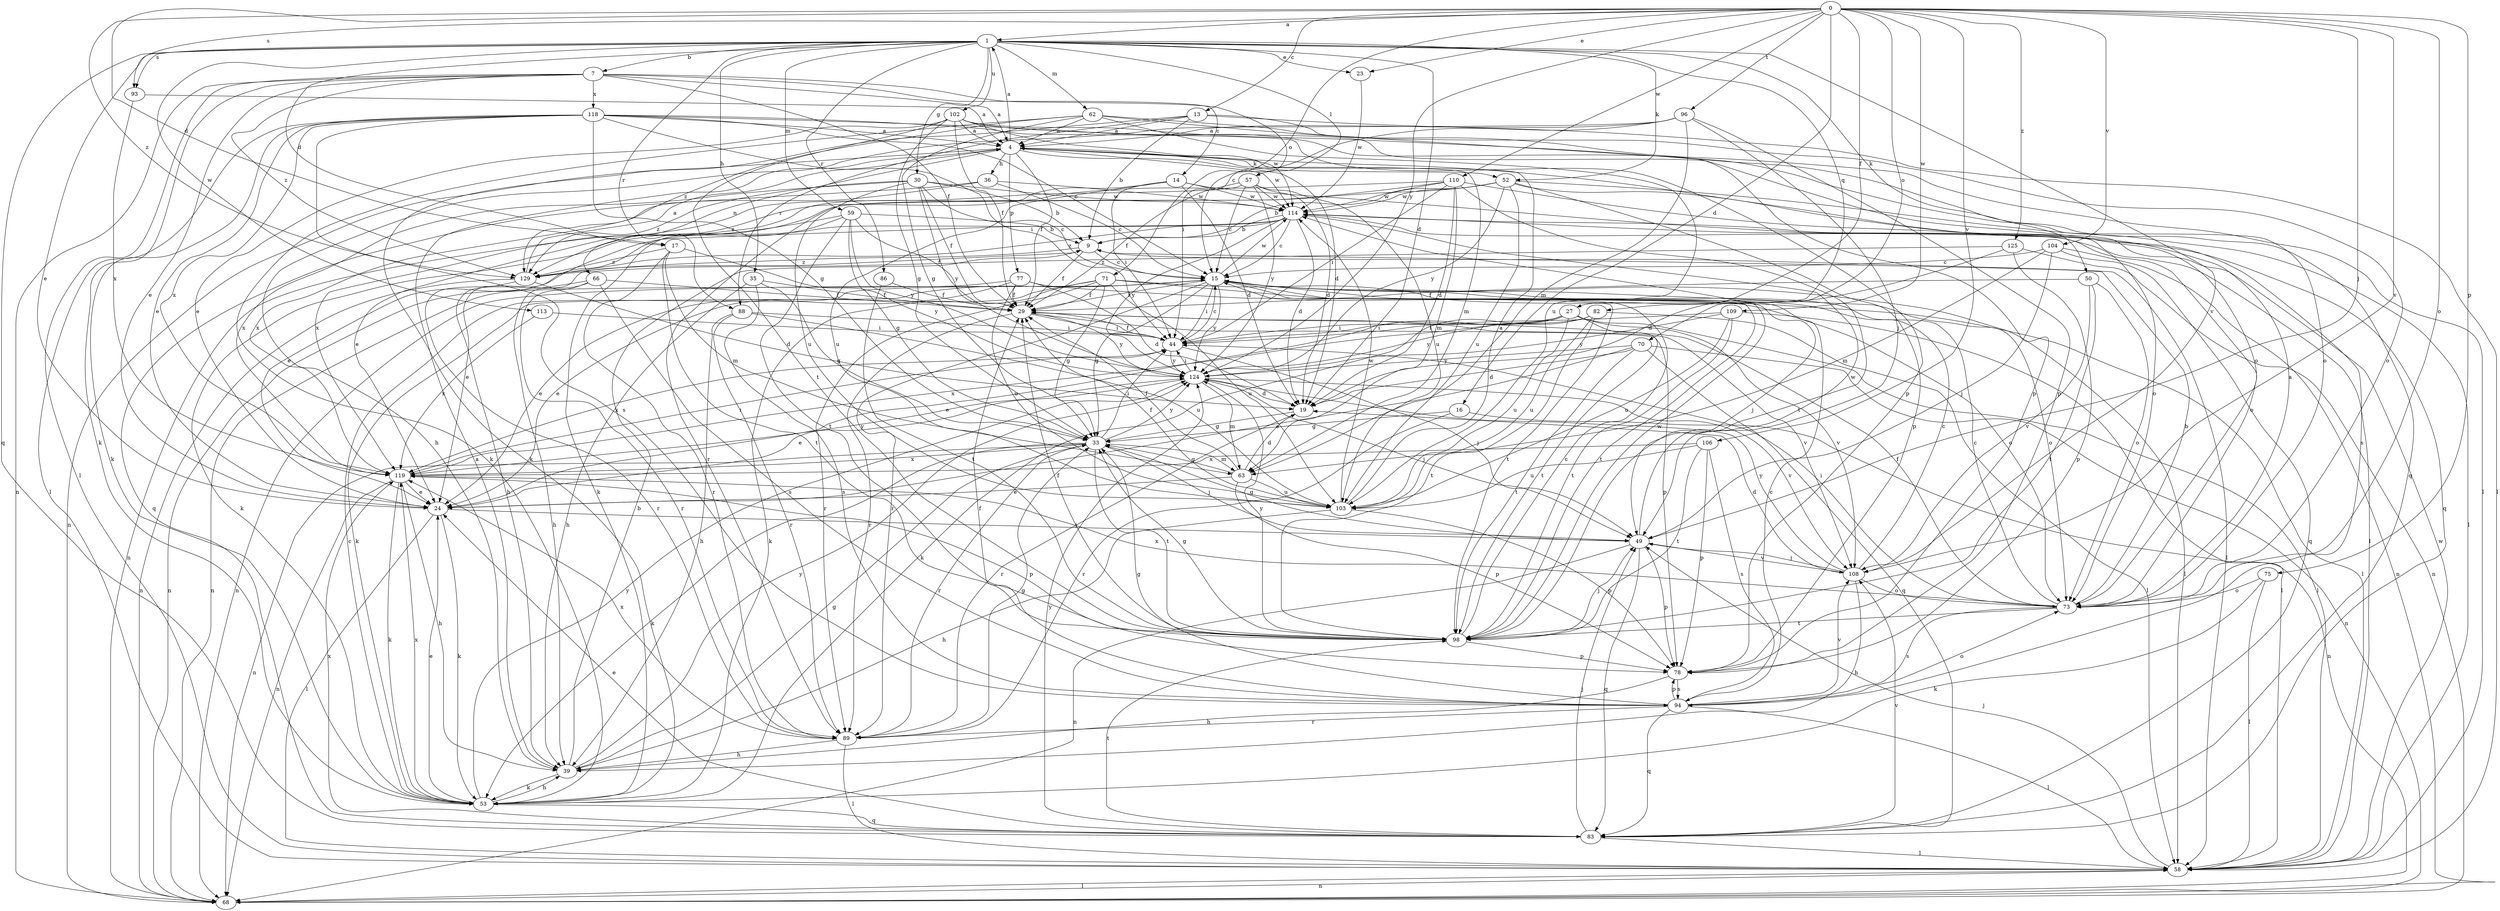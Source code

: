 strict digraph  {
0;
1;
4;
7;
9;
13;
14;
15;
16;
17;
19;
23;
24;
27;
29;
30;
33;
35;
36;
39;
44;
49;
50;
52;
53;
57;
58;
59;
62;
63;
66;
68;
70;
71;
73;
75;
77;
78;
82;
83;
86;
88;
89;
93;
94;
96;
98;
102;
103;
104;
106;
108;
109;
110;
113;
114;
118;
119;
124;
125;
129;
0 -> 1  [label=a];
0 -> 13  [label=c];
0 -> 16  [label=d];
0 -> 17  [label=d];
0 -> 23  [label=e];
0 -> 27  [label=f];
0 -> 49  [label=j];
0 -> 70  [label=o];
0 -> 71  [label=o];
0 -> 73  [label=o];
0 -> 75  [label=p];
0 -> 93  [label=s];
0 -> 96  [label=t];
0 -> 104  [label=v];
0 -> 106  [label=v];
0 -> 108  [label=v];
0 -> 109  [label=w];
0 -> 110  [label=w];
0 -> 124  [label=y];
0 -> 125  [label=z];
0 -> 129  [label=z];
1 -> 7  [label=b];
1 -> 17  [label=d];
1 -> 19  [label=d];
1 -> 23  [label=e];
1 -> 24  [label=e];
1 -> 30  [label=g];
1 -> 35  [label=h];
1 -> 50  [label=k];
1 -> 52  [label=k];
1 -> 57  [label=l];
1 -> 59  [label=m];
1 -> 62  [label=m];
1 -> 82  [label=q];
1 -> 83  [label=q];
1 -> 86  [label=r];
1 -> 88  [label=r];
1 -> 93  [label=s];
1 -> 102  [label=u];
1 -> 108  [label=v];
1 -> 113  [label=w];
4 -> 1  [label=a];
4 -> 19  [label=d];
4 -> 29  [label=f];
4 -> 36  [label=h];
4 -> 52  [label=k];
4 -> 63  [label=m];
4 -> 66  [label=n];
4 -> 68  [label=n];
4 -> 77  [label=p];
4 -> 114  [label=w];
7 -> 4  [label=a];
7 -> 14  [label=c];
7 -> 15  [label=c];
7 -> 24  [label=e];
7 -> 29  [label=f];
7 -> 53  [label=k];
7 -> 58  [label=l];
7 -> 68  [label=n];
7 -> 118  [label=x];
7 -> 129  [label=z];
9 -> 15  [label=c];
9 -> 24  [label=e];
9 -> 29  [label=f];
9 -> 58  [label=l];
9 -> 129  [label=z];
13 -> 4  [label=a];
13 -> 9  [label=b];
13 -> 53  [label=k];
13 -> 58  [label=l];
13 -> 73  [label=o];
13 -> 88  [label=r];
14 -> 19  [label=d];
14 -> 44  [label=i];
14 -> 73  [label=o];
14 -> 103  [label=u];
14 -> 114  [label=w];
14 -> 129  [label=z];
15 -> 29  [label=f];
15 -> 33  [label=g];
15 -> 44  [label=i];
15 -> 49  [label=j];
15 -> 53  [label=k];
15 -> 58  [label=l];
15 -> 68  [label=n];
15 -> 73  [label=o];
15 -> 89  [label=r];
15 -> 98  [label=t];
15 -> 114  [label=w];
15 -> 124  [label=y];
16 -> 33  [label=g];
16 -> 68  [label=n];
16 -> 89  [label=r];
17 -> 63  [label=m];
17 -> 89  [label=r];
17 -> 98  [label=t];
17 -> 124  [label=y];
17 -> 129  [label=z];
19 -> 33  [label=g];
19 -> 89  [label=r];
23 -> 114  [label=w];
24 -> 49  [label=j];
24 -> 53  [label=k];
24 -> 58  [label=l];
27 -> 24  [label=e];
27 -> 44  [label=i];
27 -> 53  [label=k];
27 -> 58  [label=l];
27 -> 98  [label=t];
27 -> 103  [label=u];
27 -> 108  [label=v];
27 -> 124  [label=y];
29 -> 44  [label=i];
29 -> 78  [label=p];
29 -> 89  [label=r];
29 -> 108  [label=v];
29 -> 124  [label=y];
30 -> 9  [label=b];
30 -> 15  [label=c];
30 -> 29  [label=f];
30 -> 103  [label=u];
30 -> 114  [label=w];
30 -> 119  [label=x];
30 -> 124  [label=y];
30 -> 129  [label=z];
33 -> 44  [label=i];
33 -> 49  [label=j];
33 -> 53  [label=k];
33 -> 63  [label=m];
33 -> 68  [label=n];
33 -> 89  [label=r];
33 -> 98  [label=t];
33 -> 119  [label=x];
33 -> 124  [label=y];
35 -> 29  [label=f];
35 -> 33  [label=g];
35 -> 39  [label=h];
35 -> 94  [label=s];
36 -> 15  [label=c];
36 -> 83  [label=q];
36 -> 114  [label=w];
36 -> 119  [label=x];
39 -> 4  [label=a];
39 -> 9  [label=b];
39 -> 33  [label=g];
39 -> 53  [label=k];
39 -> 124  [label=y];
44 -> 15  [label=c];
44 -> 29  [label=f];
44 -> 49  [label=j];
44 -> 119  [label=x];
44 -> 124  [label=y];
49 -> 33  [label=g];
49 -> 68  [label=n];
49 -> 78  [label=p];
49 -> 83  [label=q];
49 -> 108  [label=v];
49 -> 114  [label=w];
50 -> 29  [label=f];
50 -> 73  [label=o];
50 -> 98  [label=t];
50 -> 108  [label=v];
52 -> 9  [label=b];
52 -> 53  [label=k];
52 -> 58  [label=l];
52 -> 78  [label=p];
52 -> 94  [label=s];
52 -> 103  [label=u];
52 -> 114  [label=w];
52 -> 124  [label=y];
53 -> 15  [label=c];
53 -> 24  [label=e];
53 -> 39  [label=h];
53 -> 83  [label=q];
53 -> 119  [label=x];
53 -> 124  [label=y];
57 -> 15  [label=c];
57 -> 19  [label=d];
57 -> 29  [label=f];
57 -> 103  [label=u];
57 -> 114  [label=w];
57 -> 119  [label=x];
57 -> 124  [label=y];
58 -> 49  [label=j];
58 -> 68  [label=n];
58 -> 114  [label=w];
59 -> 9  [label=b];
59 -> 29  [label=f];
59 -> 33  [label=g];
59 -> 39  [label=h];
59 -> 68  [label=n];
59 -> 98  [label=t];
59 -> 124  [label=y];
62 -> 4  [label=a];
62 -> 33  [label=g];
62 -> 53  [label=k];
62 -> 58  [label=l];
62 -> 73  [label=o];
62 -> 103  [label=u];
62 -> 129  [label=z];
63 -> 19  [label=d];
63 -> 24  [label=e];
63 -> 29  [label=f];
63 -> 33  [label=g];
63 -> 78  [label=p];
63 -> 103  [label=u];
66 -> 29  [label=f];
66 -> 39  [label=h];
66 -> 68  [label=n];
66 -> 89  [label=r];
66 -> 94  [label=s];
68 -> 58  [label=l];
70 -> 19  [label=d];
70 -> 24  [label=e];
70 -> 68  [label=n];
70 -> 83  [label=q];
70 -> 98  [label=t];
70 -> 124  [label=y];
71 -> 24  [label=e];
71 -> 29  [label=f];
71 -> 33  [label=g];
71 -> 53  [label=k];
71 -> 58  [label=l];
71 -> 73  [label=o];
71 -> 89  [label=r];
71 -> 103  [label=u];
73 -> 4  [label=a];
73 -> 9  [label=b];
73 -> 15  [label=c];
73 -> 29  [label=f];
73 -> 44  [label=i];
73 -> 94  [label=s];
73 -> 98  [label=t];
73 -> 119  [label=x];
75 -> 53  [label=k];
75 -> 58  [label=l];
75 -> 73  [label=o];
77 -> 19  [label=d];
77 -> 24  [label=e];
77 -> 29  [label=f];
77 -> 68  [label=n];
77 -> 98  [label=t];
77 -> 103  [label=u];
78 -> 39  [label=h];
78 -> 94  [label=s];
82 -> 44  [label=i];
82 -> 58  [label=l];
82 -> 98  [label=t];
82 -> 103  [label=u];
82 -> 119  [label=x];
83 -> 24  [label=e];
83 -> 49  [label=j];
83 -> 58  [label=l];
83 -> 98  [label=t];
83 -> 108  [label=v];
83 -> 119  [label=x];
83 -> 124  [label=y];
86 -> 29  [label=f];
86 -> 98  [label=t];
88 -> 39  [label=h];
88 -> 44  [label=i];
88 -> 89  [label=r];
88 -> 103  [label=u];
89 -> 33  [label=g];
89 -> 39  [label=h];
89 -> 58  [label=l];
89 -> 119  [label=x];
93 -> 4  [label=a];
93 -> 119  [label=x];
94 -> 15  [label=c];
94 -> 29  [label=f];
94 -> 33  [label=g];
94 -> 58  [label=l];
94 -> 73  [label=o];
94 -> 78  [label=p];
94 -> 83  [label=q];
94 -> 89  [label=r];
94 -> 108  [label=v];
96 -> 4  [label=a];
96 -> 39  [label=h];
96 -> 44  [label=i];
96 -> 49  [label=j];
96 -> 63  [label=m];
96 -> 78  [label=p];
98 -> 15  [label=c];
98 -> 29  [label=f];
98 -> 33  [label=g];
98 -> 49  [label=j];
98 -> 78  [label=p];
98 -> 114  [label=w];
98 -> 124  [label=y];
102 -> 4  [label=a];
102 -> 24  [label=e];
102 -> 29  [label=f];
102 -> 33  [label=g];
102 -> 78  [label=p];
102 -> 83  [label=q];
102 -> 98  [label=t];
102 -> 114  [label=w];
103 -> 4  [label=a];
103 -> 29  [label=f];
103 -> 39  [label=h];
103 -> 78  [label=p];
103 -> 114  [label=w];
104 -> 15  [label=c];
104 -> 49  [label=j];
104 -> 63  [label=m];
104 -> 68  [label=n];
104 -> 83  [label=q];
106 -> 78  [label=p];
106 -> 94  [label=s];
106 -> 98  [label=t];
106 -> 103  [label=u];
106 -> 119  [label=x];
108 -> 15  [label=c];
108 -> 19  [label=d];
108 -> 39  [label=h];
108 -> 49  [label=j];
108 -> 73  [label=o];
108 -> 124  [label=y];
109 -> 44  [label=i];
109 -> 58  [label=l];
109 -> 98  [label=t];
109 -> 103  [label=u];
109 -> 124  [label=y];
110 -> 19  [label=d];
110 -> 24  [label=e];
110 -> 44  [label=i];
110 -> 63  [label=m];
110 -> 83  [label=q];
110 -> 89  [label=r];
110 -> 98  [label=t];
110 -> 114  [label=w];
113 -> 44  [label=i];
113 -> 119  [label=x];
114 -> 9  [label=b];
114 -> 15  [label=c];
114 -> 19  [label=d];
114 -> 24  [label=e];
114 -> 53  [label=k];
114 -> 58  [label=l];
114 -> 73  [label=o];
114 -> 124  [label=y];
114 -> 129  [label=z];
118 -> 4  [label=a];
118 -> 15  [label=c];
118 -> 24  [label=e];
118 -> 33  [label=g];
118 -> 44  [label=i];
118 -> 53  [label=k];
118 -> 58  [label=l];
118 -> 73  [label=o];
118 -> 78  [label=p];
118 -> 94  [label=s];
118 -> 119  [label=x];
119 -> 24  [label=e];
119 -> 39  [label=h];
119 -> 44  [label=i];
119 -> 53  [label=k];
119 -> 68  [label=n];
119 -> 78  [label=p];
119 -> 124  [label=y];
124 -> 19  [label=d];
124 -> 24  [label=e];
124 -> 44  [label=i];
124 -> 49  [label=j];
124 -> 63  [label=m];
124 -> 108  [label=v];
125 -> 19  [label=d];
125 -> 68  [label=n];
125 -> 78  [label=p];
125 -> 129  [label=z];
129 -> 4  [label=a];
129 -> 19  [label=d];
129 -> 68  [label=n];
129 -> 89  [label=r];
}
